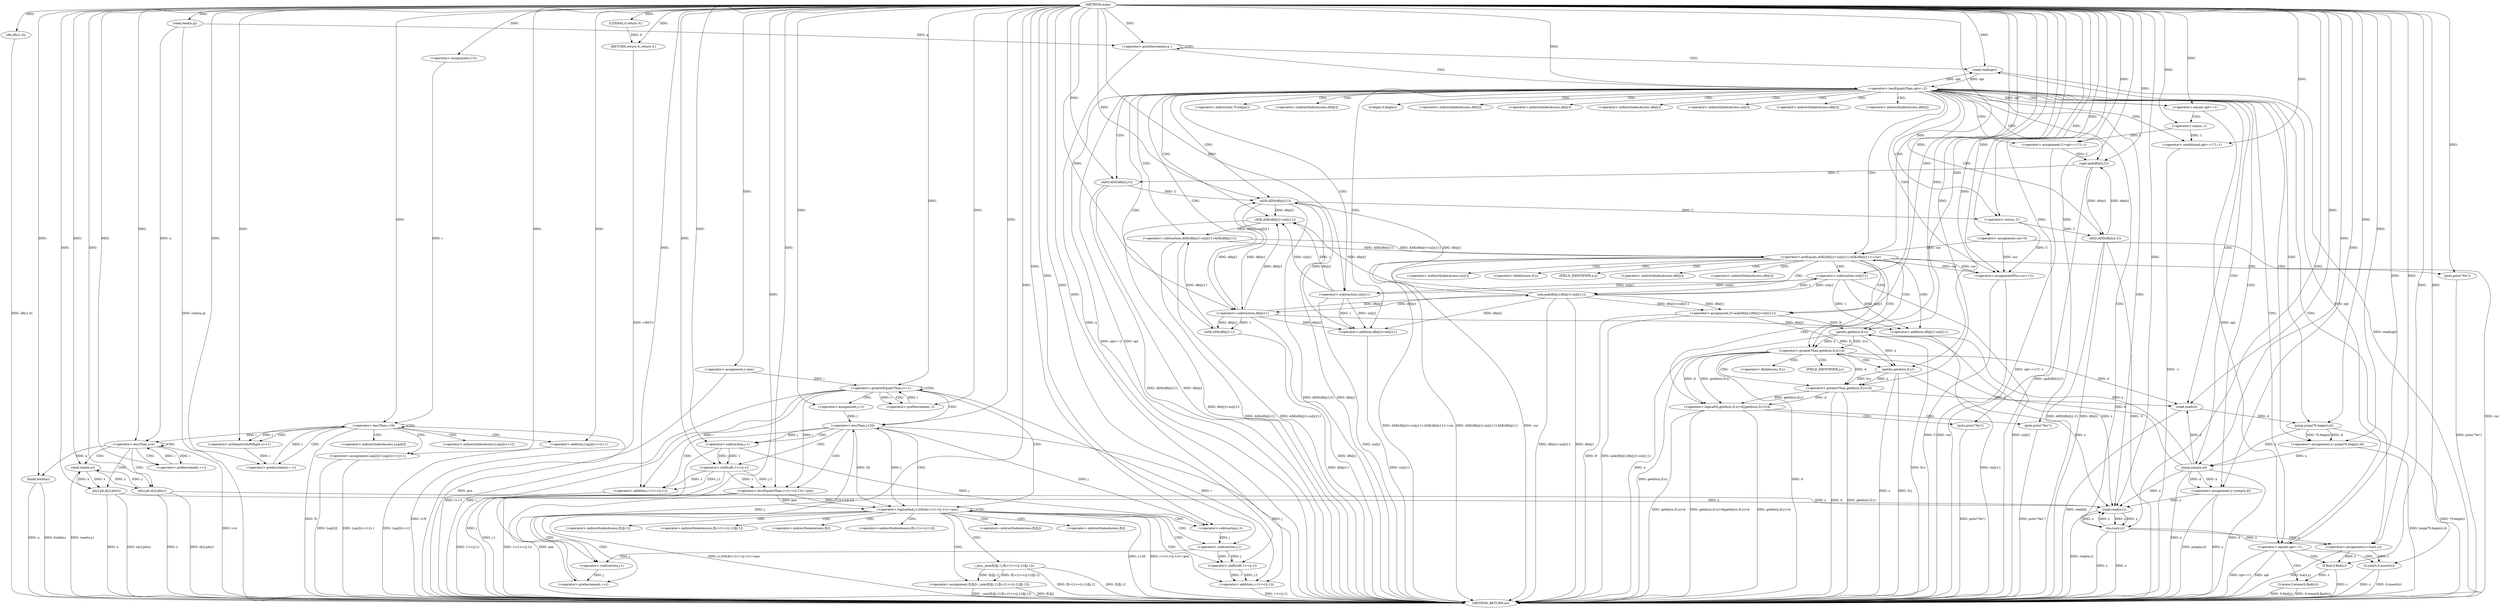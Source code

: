 digraph "main" {  
"1000667" [label = "(METHOD,main)" ]
"1000937" [label = "(METHOD_RETURN,int)" ]
"1000692" [label = "(read,read(n,q))" ]
"1000716" [label = "(dfs,dfs(1,0))" ]
"1000776" [label = "(build,build(n))" ]
"1000784" [label = "(<operator>.assignment,cur=0)" ]
"1000935" [label = "(RETURN,return 0;,return 0;)" ]
"1000671" [label = "(<operator>.assignment,i=2)" ]
"1000674" [label = "(<operator>.lessThan,i<N)" ]
"1000677" [label = "(<operator>.preIncrement,++i)" ]
"1000679" [label = "(<operator>.assignment,Log2[i]=Log2[i>>1]+1)" ]
"1000702" [label = "(<operator>.lessThan,i<n)" ]
"1000705" [label = "(<operator>.preIncrement,++i)" ]
"1000721" [label = "(<operator>.assignment,i=pos)" ]
"1000724" [label = "(<operator>.greaterEqualsThan,i>=1)" ]
"1000727" [label = "(<operator>.preDecrement,--i)" ]
"1000788" [label = "(<operator>.postDecrement,q--)" ]
"1000936" [label = "(LITERAL,0,return 0;)" ]
"1000708" [label = "(read,read(x,y))" ]
"1000731" [label = "(<operator>.assignment,j=1)" ]
"1000734" [label = "(<operator>.logicalAnd,j<20&&i+(1<<(j-1))<=pos)" ]
"1000747" [label = "(<operator>.preIncrement,++j)" ]
"1000749" [label = "(<operator>.assignment,f[i][j]=_min(f[i][j-1],f[i+(1<<(j-1))][j-1]))" ]
"1000791" [label = "(read,read(opt))" ]
"1000683" [label = "(<operator>.addition,Log2[i>>1]+1)" ]
"1000712" [label = "(e[x].pb,e[x].pb(y))" ]
"1000714" [label = "(e[y].pb,e[y].pb(x))" ]
"1000794" [label = "(<operator>.lessEqualsThan,opt<=2)" ]
"1000735" [label = "(<operator>.lessThan,j<20)" ]
"1000738" [label = "(<operator>.lessEqualsThan,i+(1<<(j-1))<=pos)" ]
"1000755" [label = "(_min,_min(f[i][j-1],f[i+(1<<(j-1))][j-1]))" ]
"1000799" [label = "(<operator>.assignment,C=opt==1?1:-1)" ]
"1000686" [label = "(<operator>.arithmeticShiftRight,i>>1)" ]
"1000739" [label = "(<operator>.addition,i+(1<<(j-1)))" ]
"1000809" [label = "(read,read(x,y))" ]
"1000812" [label = "(<operator>.assignment,z=lca(x,y))" ]
"1000818" [label = "(upd,upd(dfn[z],C))" ]
"1000846" [label = "(<operator>.equals,opt==1)" ]
"1000849" [label = "(S.insert,S.insert(z))" ]
"1000857" [label = "(read,read(d))" ]
"1000860" [label = "(<operator>.assignment,x=jump(*S.begin(),d))" ]
"1000867" [label = "(<operator>.assignment,y=jump(x,d))" ]
"1000897" [label = "(<operator>.assignment,D=ask(dfn[y],dfn[y]+siz[y]-1))" ]
"1000741" [label = "(<operator>.shiftLeft,1<<(j-1))" ]
"1000760" [label = "(<operator>.subtraction,j-1)" ]
"1000773" [label = "(<operator>.subtraction,j-1)" ]
"1000801" [label = "(<operator>.conditional,opt==1?1:-1)" ]
"1000824" [label = "(ADD,ADD(dfn[x],C))" ]
"1000852" [label = "(S.erase,S.erase(S.find(z)))" ]
"1000873" [label = "(<operator>.notEquals,ASK(dfn[y]+siz[y]-1)-ASK(dfn[y]-1)!=cur)" ]
"1000913" [label = "(<operator>.logicalOr,getdis(x,D.x)>d||getdis(x,D.y)>d)" ]
"1000743" [label = "(<operator>.subtraction,j-1)" ]
"1000766" [label = "(<operator>.addition,i+(1<<(j-1)))" ]
"1000802" [label = "(<operator>.equals,opt==1)" ]
"1000806" [label = "(<operator>.minus,-1)" ]
"1000814" [label = "(lca,lca(x,y))" ]
"1000830" [label = "(ADD,ADD(dfn[y],C))" ]
"1000862" [label = "(jump,jump(*S.begin(),d))" ]
"1000869" [label = "(jump,jump(x,d))" ]
"1000893" [label = "(puts,puts(\"No\"))" ]
"1000899" [label = "(ask,ask(dfn[y],dfn[y]+siz[y]-1))" ]
"1000929" [label = "(puts,puts(\"No\"))" ]
"1000933" [label = "(puts,puts(\"Yes\"))" ]
"1000768" [label = "(<operator>.shiftLeft,1<<(j-1))" ]
"1000836" [label = "(ADD,ADD(dfn[z],-C))" ]
"1000842" [label = "(<operator>.assignmentPlus,cur+=C)" ]
"1000853" [label = "(S.find,S.find(z))" ]
"1000874" [label = "(<operator>.subtraction,ASK(dfn[y]+siz[y]-1)-ASK(dfn[y]-1))" ]
"1000903" [label = "(<operator>.addition,dfn[y]+siz[y]-1)" ]
"1000914" [label = "(<operator>.greaterThan,getdis(x,D.x)>d)" ]
"1000921" [label = "(<operator>.greaterThan,getdis(x,D.y)>d)" ]
"1000770" [label = "(<operator>.subtraction,j-1)" ]
"1000875" [label = "(ASK,ASK(dfn[y]+siz[y]-1))" ]
"1000885" [label = "(ASK,ASK(dfn[y]-1))" ]
"1000907" [label = "(<operator>.subtraction,siz[y]-1)" ]
"1000915" [label = "(getdis,getdis(x,D.x))" ]
"1000922" [label = "(getdis,getdis(x,D.y))" ]
"1000840" [label = "(<operator>.minus,-C)" ]
"1000876" [label = "(<operator>.addition,dfn[y]+siz[y]-1)" ]
"1000886" [label = "(<operator>.subtraction,dfn[y]-1)" ]
"1000880" [label = "(<operator>.subtraction,siz[y]-1)" ]
"1000680" [label = "(<operator>.indirectIndexAccess,Log2[i])" ]
"1000684" [label = "(<operator>.indirectIndexAccess,Log2[i>>1])" ]
"1000750" [label = "(<operator>.indirectIndexAccess,f[i][j])" ]
"1000751" [label = "(<operator>.indirectIndexAccess,f[i])" ]
"1000756" [label = "(<operator>.indirectIndexAccess,f[i][j-1])" ]
"1000763" [label = "(<operator>.indirectIndexAccess,f[i+(1<<(j-1))][j-1])" ]
"1000757" [label = "(<operator>.indirectIndexAccess,f[i])" ]
"1000764" [label = "(<operator>.indirectIndexAccess,f[i+(1<<(j-1))])" ]
"1000819" [label = "(<operator>.indirectIndexAccess,dfn[z])" ]
"1000825" [label = "(<operator>.indirectIndexAccess,dfn[x])" ]
"1000863" [label = "(<operator>.indirection,*S.begin())" ]
"1000900" [label = "(<operator>.indirectIndexAccess,dfn[y])" ]
"1000831" [label = "(<operator>.indirectIndexAccess,dfn[y])" ]
"1000864" [label = "(S.begin,S.begin())" ]
"1000904" [label = "(<operator>.indirectIndexAccess,dfn[y])" ]
"1000837" [label = "(<operator>.indirectIndexAccess,dfn[z])" ]
"1000908" [label = "(<operator>.indirectIndexAccess,siz[y])" ]
"1000917" [label = "(<operator>.fieldAccess,D.x)" ]
"1000924" [label = "(<operator>.fieldAccess,D.y)" ]
"1000877" [label = "(<operator>.indirectIndexAccess,dfn[y])" ]
"1000887" [label = "(<operator>.indirectIndexAccess,dfn[y])" ]
"1000919" [label = "(FIELD_IDENTIFIER,x,x)" ]
"1000926" [label = "(FIELD_IDENTIFIER,y,y)" ]
"1000881" [label = "(<operator>.indirectIndexAccess,siz[y])" ]
  "1000935" -> "1000937"  [ label = "DDG: <RET>"] 
  "1000674" -> "1000937"  [ label = "DDG: i<N"] 
  "1000692" -> "1000937"  [ label = "DDG: read(n,q)"] 
  "1000702" -> "1000937"  [ label = "DDG: i<n"] 
  "1000716" -> "1000937"  [ label = "DDG: dfs(1,0)"] 
  "1000721" -> "1000937"  [ label = "DDG: pos"] 
  "1000724" -> "1000937"  [ label = "DDG: i"] 
  "1000724" -> "1000937"  [ label = "DDG: i>=1"] 
  "1000776" -> "1000937"  [ label = "DDG: n"] 
  "1000776" -> "1000937"  [ label = "DDG: build(n)"] 
  "1000784" -> "1000937"  [ label = "DDG: cur"] 
  "1000788" -> "1000937"  [ label = "DDG: q"] 
  "1000791" -> "1000937"  [ label = "DDG: read(opt)"] 
  "1000794" -> "1000937"  [ label = "DDG: opt"] 
  "1000794" -> "1000937"  [ label = "DDG: opt<=2"] 
  "1000857" -> "1000937"  [ label = "DDG: read(d)"] 
  "1000862" -> "1000937"  [ label = "DDG: *S.begin()"] 
  "1000860" -> "1000937"  [ label = "DDG: jump(*S.begin(),d)"] 
  "1000867" -> "1000937"  [ label = "DDG: y"] 
  "1000869" -> "1000937"  [ label = "DDG: x"] 
  "1000869" -> "1000937"  [ label = "DDG: d"] 
  "1000867" -> "1000937"  [ label = "DDG: jump(x,d)"] 
  "1000880" -> "1000937"  [ label = "DDG: siz[y]"] 
  "1000876" -> "1000937"  [ label = "DDG: siz[y]-1"] 
  "1000875" -> "1000937"  [ label = "DDG: dfn[y]+siz[y]-1"] 
  "1000874" -> "1000937"  [ label = "DDG: ASK(dfn[y]+siz[y]-1)"] 
  "1000886" -> "1000937"  [ label = "DDG: dfn[y]"] 
  "1000885" -> "1000937"  [ label = "DDG: dfn[y]-1"] 
  "1000874" -> "1000937"  [ label = "DDG: ASK(dfn[y]-1)"] 
  "1000873" -> "1000937"  [ label = "DDG: ASK(dfn[y]+siz[y]-1)-ASK(dfn[y]-1)"] 
  "1000873" -> "1000937"  [ label = "DDG: cur"] 
  "1000873" -> "1000937"  [ label = "DDG: ASK(dfn[y]+siz[y]-1)-ASK(dfn[y]-1)!=cur"] 
  "1000897" -> "1000937"  [ label = "DDG: D"] 
  "1000899" -> "1000937"  [ label = "DDG: dfn[y]"] 
  "1000907" -> "1000937"  [ label = "DDG: siz[y]"] 
  "1000903" -> "1000937"  [ label = "DDG: siz[y]-1"] 
  "1000899" -> "1000937"  [ label = "DDG: dfn[y]+siz[y]-1"] 
  "1000897" -> "1000937"  [ label = "DDG: ask(dfn[y],dfn[y]+siz[y]-1)"] 
  "1000915" -> "1000937"  [ label = "DDG: x"] 
  "1000915" -> "1000937"  [ label = "DDG: D.x"] 
  "1000914" -> "1000937"  [ label = "DDG: getdis(x,D.x)"] 
  "1000914" -> "1000937"  [ label = "DDG: d"] 
  "1000913" -> "1000937"  [ label = "DDG: getdis(x,D.x)>d"] 
  "1000922" -> "1000937"  [ label = "DDG: x"] 
  "1000922" -> "1000937"  [ label = "DDG: D.y"] 
  "1000921" -> "1000937"  [ label = "DDG: getdis(x,D.y)"] 
  "1000921" -> "1000937"  [ label = "DDG: d"] 
  "1000913" -> "1000937"  [ label = "DDG: getdis(x,D.y)>d"] 
  "1000913" -> "1000937"  [ label = "DDG: getdis(x,D.x)>d||getdis(x,D.y)>d"] 
  "1000933" -> "1000937"  [ label = "DDG: puts(\"Yes\")"] 
  "1000929" -> "1000937"  [ label = "DDG: puts(\"No\")"] 
  "1000893" -> "1000937"  [ label = "DDG: puts(\"No\")"] 
  "1000801" -> "1000937"  [ label = "DDG: -1"] 
  "1000799" -> "1000937"  [ label = "DDG: opt==1?1:-1"] 
  "1000809" -> "1000937"  [ label = "DDG: read(x,y)"] 
  "1000814" -> "1000937"  [ label = "DDG: x"] 
  "1000814" -> "1000937"  [ label = "DDG: y"] 
  "1000812" -> "1000937"  [ label = "DDG: lca(x,y)"] 
  "1000818" -> "1000937"  [ label = "DDG: upd(dfn[z],C)"] 
  "1000824" -> "1000937"  [ label = "DDG: dfn[x]"] 
  "1000824" -> "1000937"  [ label = "DDG: ADD(dfn[x],C)"] 
  "1000830" -> "1000937"  [ label = "DDG: dfn[y]"] 
  "1000830" -> "1000937"  [ label = "DDG: ADD(dfn[y],C)"] 
  "1000836" -> "1000937"  [ label = "DDG: dfn[z]"] 
  "1000836" -> "1000937"  [ label = "DDG: -C"] 
  "1000836" -> "1000937"  [ label = "DDG: ADD(dfn[z],-C)"] 
  "1000842" -> "1000937"  [ label = "DDG: cur"] 
  "1000842" -> "1000937"  [ label = "DDG: C"] 
  "1000846" -> "1000937"  [ label = "DDG: opt"] 
  "1000846" -> "1000937"  [ label = "DDG: opt==1"] 
  "1000853" -> "1000937"  [ label = "DDG: z"] 
  "1000852" -> "1000937"  [ label = "DDG: S.find(z)"] 
  "1000852" -> "1000937"  [ label = "DDG: S.erase(S.find(z))"] 
  "1000849" -> "1000937"  [ label = "DDG: z"] 
  "1000849" -> "1000937"  [ label = "DDG: S.insert(z)"] 
  "1000735" -> "1000937"  [ label = "DDG: j"] 
  "1000734" -> "1000937"  [ label = "DDG: j<20"] 
  "1000743" -> "1000937"  [ label = "DDG: j"] 
  "1000741" -> "1000937"  [ label = "DDG: j-1"] 
  "1000739" -> "1000937"  [ label = "DDG: 1<<(j-1)"] 
  "1000738" -> "1000937"  [ label = "DDG: i+(1<<(j-1))"] 
  "1000738" -> "1000937"  [ label = "DDG: pos"] 
  "1000734" -> "1000937"  [ label = "DDG: i+(1<<(j-1))<=pos"] 
  "1000734" -> "1000937"  [ label = "DDG: j<20&&i+(1<<(j-1))<=pos"] 
  "1000749" -> "1000937"  [ label = "DDG: f[i][j]"] 
  "1000755" -> "1000937"  [ label = "DDG: f[i][j-1]"] 
  "1000766" -> "1000937"  [ label = "DDG: 1<<(j-1)"] 
  "1000755" -> "1000937"  [ label = "DDG: f[i+(1<<(j-1))][j-1]"] 
  "1000749" -> "1000937"  [ label = "DDG: _min(f[i][j-1],f[i+(1<<(j-1))][j-1])"] 
  "1000708" -> "1000937"  [ label = "DDG: read(x,y)"] 
  "1000712" -> "1000937"  [ label = "DDG: y"] 
  "1000712" -> "1000937"  [ label = "DDG: e[x].pb(y)"] 
  "1000714" -> "1000937"  [ label = "DDG: x"] 
  "1000714" -> "1000937"  [ label = "DDG: e[y].pb(x)"] 
  "1000679" -> "1000937"  [ label = "DDG: Log2[i]"] 
  "1000683" -> "1000937"  [ label = "DDG: Log2[i>>1]"] 
  "1000679" -> "1000937"  [ label = "DDG: Log2[i>>1]+1"] 
  "1000674" -> "1000937"  [ label = "DDG: N"] 
  "1000667" -> "1000784"  [ label = "DDG: "] 
  "1000936" -> "1000935"  [ label = "DDG: 0"] 
  "1000667" -> "1000935"  [ label = "DDG: "] 
  "1000667" -> "1000671"  [ label = "DDG: "] 
  "1000667" -> "1000679"  [ label = "DDG: "] 
  "1000667" -> "1000692"  [ label = "DDG: "] 
  "1000667" -> "1000716"  [ label = "DDG: "] 
  "1000667" -> "1000721"  [ label = "DDG: "] 
  "1000702" -> "1000776"  [ label = "DDG: n"] 
  "1000667" -> "1000776"  [ label = "DDG: "] 
  "1000667" -> "1000936"  [ label = "DDG: "] 
  "1000671" -> "1000674"  [ label = "DDG: i"] 
  "1000677" -> "1000674"  [ label = "DDG: i"] 
  "1000667" -> "1000674"  [ label = "DDG: "] 
  "1000686" -> "1000677"  [ label = "DDG: i"] 
  "1000667" -> "1000677"  [ label = "DDG: "] 
  "1000674" -> "1000702"  [ label = "DDG: i"] 
  "1000705" -> "1000702"  [ label = "DDG: i"] 
  "1000667" -> "1000702"  [ label = "DDG: "] 
  "1000692" -> "1000702"  [ label = "DDG: n"] 
  "1000702" -> "1000705"  [ label = "DDG: i"] 
  "1000667" -> "1000705"  [ label = "DDG: "] 
  "1000721" -> "1000724"  [ label = "DDG: i"] 
  "1000727" -> "1000724"  [ label = "DDG: i"] 
  "1000667" -> "1000724"  [ label = "DDG: "] 
  "1000724" -> "1000727"  [ label = "DDG: i"] 
  "1000667" -> "1000727"  [ label = "DDG: "] 
  "1000667" -> "1000731"  [ label = "DDG: "] 
  "1000755" -> "1000749"  [ label = "DDG: f[i][j-1]"] 
  "1000755" -> "1000749"  [ label = "DDG: f[i+(1<<(j-1))][j-1]"] 
  "1000692" -> "1000788"  [ label = "DDG: q"] 
  "1000667" -> "1000788"  [ label = "DDG: "] 
  "1000667" -> "1000683"  [ label = "DDG: "] 
  "1000714" -> "1000708"  [ label = "DDG: x"] 
  "1000667" -> "1000708"  [ label = "DDG: "] 
  "1000712" -> "1000708"  [ label = "DDG: y"] 
  "1000735" -> "1000734"  [ label = "DDG: j"] 
  "1000735" -> "1000734"  [ label = "DDG: 20"] 
  "1000738" -> "1000734"  [ label = "DDG: pos"] 
  "1000738" -> "1000734"  [ label = "DDG: i+(1<<(j-1))"] 
  "1000773" -> "1000747"  [ label = "DDG: j"] 
  "1000667" -> "1000747"  [ label = "DDG: "] 
  "1000794" -> "1000791"  [ label = "DDG: opt"] 
  "1000846" -> "1000791"  [ label = "DDG: opt"] 
  "1000667" -> "1000791"  [ label = "DDG: "] 
  "1000708" -> "1000712"  [ label = "DDG: y"] 
  "1000667" -> "1000712"  [ label = "DDG: "] 
  "1000708" -> "1000714"  [ label = "DDG: x"] 
  "1000667" -> "1000714"  [ label = "DDG: "] 
  "1000731" -> "1000735"  [ label = "DDG: j"] 
  "1000747" -> "1000735"  [ label = "DDG: j"] 
  "1000667" -> "1000735"  [ label = "DDG: "] 
  "1000724" -> "1000738"  [ label = "DDG: i"] 
  "1000667" -> "1000738"  [ label = "DDG: "] 
  "1000741" -> "1000738"  [ label = "DDG: 1"] 
  "1000741" -> "1000738"  [ label = "DDG: j-1"] 
  "1000791" -> "1000794"  [ label = "DDG: opt"] 
  "1000667" -> "1000794"  [ label = "DDG: "] 
  "1000667" -> "1000799"  [ label = "DDG: "] 
  "1000806" -> "1000799"  [ label = "DDG: 1"] 
  "1000674" -> "1000686"  [ label = "DDG: i"] 
  "1000667" -> "1000686"  [ label = "DDG: "] 
  "1000724" -> "1000739"  [ label = "DDG: i"] 
  "1000667" -> "1000739"  [ label = "DDG: "] 
  "1000741" -> "1000739"  [ label = "DDG: 1"] 
  "1000741" -> "1000739"  [ label = "DDG: j-1"] 
  "1000814" -> "1000812"  [ label = "DDG: x"] 
  "1000814" -> "1000812"  [ label = "DDG: y"] 
  "1000862" -> "1000860"  [ label = "DDG: *S.begin()"] 
  "1000862" -> "1000860"  [ label = "DDG: d"] 
  "1000869" -> "1000867"  [ label = "DDG: d"] 
  "1000869" -> "1000867"  [ label = "DDG: x"] 
  "1000899" -> "1000897"  [ label = "DDG: dfn[y]+siz[y]-1"] 
  "1000899" -> "1000897"  [ label = "DDG: dfn[y]"] 
  "1000667" -> "1000741"  [ label = "DDG: "] 
  "1000743" -> "1000741"  [ label = "DDG: j"] 
  "1000743" -> "1000741"  [ label = "DDG: 1"] 
  "1000735" -> "1000760"  [ label = "DDG: j"] 
  "1000743" -> "1000760"  [ label = "DDG: j"] 
  "1000667" -> "1000760"  [ label = "DDG: "] 
  "1000770" -> "1000773"  [ label = "DDG: j"] 
  "1000667" -> "1000773"  [ label = "DDG: "] 
  "1000667" -> "1000801"  [ label = "DDG: "] 
  "1000806" -> "1000801"  [ label = "DDG: 1"] 
  "1000869" -> "1000809"  [ label = "DDG: x"] 
  "1000915" -> "1000809"  [ label = "DDG: x"] 
  "1000922" -> "1000809"  [ label = "DDG: x"] 
  "1000814" -> "1000809"  [ label = "DDG: x"] 
  "1000714" -> "1000809"  [ label = "DDG: x"] 
  "1000667" -> "1000809"  [ label = "DDG: "] 
  "1000867" -> "1000809"  [ label = "DDG: y"] 
  "1000814" -> "1000809"  [ label = "DDG: y"] 
  "1000712" -> "1000809"  [ label = "DDG: y"] 
  "1000667" -> "1000812"  [ label = "DDG: "] 
  "1000836" -> "1000818"  [ label = "DDG: dfn[z]"] 
  "1000799" -> "1000818"  [ label = "DDG: C"] 
  "1000667" -> "1000818"  [ label = "DDG: "] 
  "1000802" -> "1000846"  [ label = "DDG: opt"] 
  "1000667" -> "1000846"  [ label = "DDG: "] 
  "1000812" -> "1000849"  [ label = "DDG: z"] 
  "1000667" -> "1000849"  [ label = "DDG: "] 
  "1000869" -> "1000857"  [ label = "DDG: d"] 
  "1000914" -> "1000857"  [ label = "DDG: d"] 
  "1000921" -> "1000857"  [ label = "DDG: d"] 
  "1000667" -> "1000857"  [ label = "DDG: "] 
  "1000667" -> "1000860"  [ label = "DDG: "] 
  "1000667" -> "1000867"  [ label = "DDG: "] 
  "1000667" -> "1000897"  [ label = "DDG: "] 
  "1000735" -> "1000743"  [ label = "DDG: j"] 
  "1000667" -> "1000743"  [ label = "DDG: "] 
  "1000724" -> "1000766"  [ label = "DDG: i"] 
  "1000667" -> "1000766"  [ label = "DDG: "] 
  "1000768" -> "1000766"  [ label = "DDG: j-1"] 
  "1000768" -> "1000766"  [ label = "DDG: 1"] 
  "1000794" -> "1000802"  [ label = "DDG: opt"] 
  "1000667" -> "1000802"  [ label = "DDG: "] 
  "1000667" -> "1000806"  [ label = "DDG: "] 
  "1000809" -> "1000814"  [ label = "DDG: x"] 
  "1000667" -> "1000814"  [ label = "DDG: "] 
  "1000809" -> "1000814"  [ label = "DDG: y"] 
  "1000818" -> "1000824"  [ label = "DDG: C"] 
  "1000667" -> "1000824"  [ label = "DDG: "] 
  "1000853" -> "1000852"  [ label = "DDG: z"] 
  "1000857" -> "1000862"  [ label = "DDG: d"] 
  "1000667" -> "1000862"  [ label = "DDG: "] 
  "1000860" -> "1000869"  [ label = "DDG: x"] 
  "1000667" -> "1000869"  [ label = "DDG: "] 
  "1000862" -> "1000869"  [ label = "DDG: d"] 
  "1000874" -> "1000873"  [ label = "DDG: ASK(dfn[y]+siz[y]-1)"] 
  "1000874" -> "1000873"  [ label = "DDG: ASK(dfn[y]-1)"] 
  "1000784" -> "1000873"  [ label = "DDG: cur"] 
  "1000842" -> "1000873"  [ label = "DDG: cur"] 
  "1000667" -> "1000873"  [ label = "DDG: "] 
  "1000886" -> "1000899"  [ label = "DDG: dfn[y]"] 
  "1000907" -> "1000899"  [ label = "DDG: 1"] 
  "1000907" -> "1000899"  [ label = "DDG: siz[y]"] 
  "1000914" -> "1000913"  [ label = "DDG: d"] 
  "1000914" -> "1000913"  [ label = "DDG: getdis(x,D.x)"] 
  "1000921" -> "1000913"  [ label = "DDG: d"] 
  "1000921" -> "1000913"  [ label = "DDG: getdis(x,D.y)"] 
  "1000667" -> "1000768"  [ label = "DDG: "] 
  "1000770" -> "1000768"  [ label = "DDG: 1"] 
  "1000770" -> "1000768"  [ label = "DDG: j"] 
  "1000886" -> "1000830"  [ label = "DDG: dfn[y]"] 
  "1000899" -> "1000830"  [ label = "DDG: dfn[y]"] 
  "1000824" -> "1000830"  [ label = "DDG: C"] 
  "1000667" -> "1000830"  [ label = "DDG: "] 
  "1000840" -> "1000842"  [ label = "DDG: C"] 
  "1000667" -> "1000842"  [ label = "DDG: "] 
  "1000812" -> "1000853"  [ label = "DDG: z"] 
  "1000667" -> "1000853"  [ label = "DDG: "] 
  "1000875" -> "1000874"  [ label = "DDG: dfn[y]+siz[y]-1"] 
  "1000885" -> "1000874"  [ label = "DDG: dfn[y]-1"] 
  "1000667" -> "1000893"  [ label = "DDG: "] 
  "1000886" -> "1000903"  [ label = "DDG: dfn[y]"] 
  "1000907" -> "1000903"  [ label = "DDG: 1"] 
  "1000907" -> "1000903"  [ label = "DDG: siz[y]"] 
  "1000915" -> "1000914"  [ label = "DDG: D.x"] 
  "1000915" -> "1000914"  [ label = "DDG: x"] 
  "1000869" -> "1000914"  [ label = "DDG: d"] 
  "1000667" -> "1000914"  [ label = "DDG: "] 
  "1000922" -> "1000921"  [ label = "DDG: x"] 
  "1000922" -> "1000921"  [ label = "DDG: D.y"] 
  "1000914" -> "1000921"  [ label = "DDG: d"] 
  "1000667" -> "1000921"  [ label = "DDG: "] 
  "1000667" -> "1000929"  [ label = "DDG: "] 
  "1000667" -> "1000933"  [ label = "DDG: "] 
  "1000760" -> "1000770"  [ label = "DDG: j"] 
  "1000667" -> "1000770"  [ label = "DDG: "] 
  "1000818" -> "1000836"  [ label = "DDG: dfn[z]"] 
  "1000840" -> "1000836"  [ label = "DDG: C"] 
  "1000784" -> "1000842"  [ label = "DDG: cur"] 
  "1000873" -> "1000842"  [ label = "DDG: cur"] 
  "1000880" -> "1000875"  [ label = "DDG: 1"] 
  "1000880" -> "1000875"  [ label = "DDG: siz[y]"] 
  "1000886" -> "1000875"  [ label = "DDG: dfn[y]"] 
  "1000899" -> "1000875"  [ label = "DDG: dfn[y]"] 
  "1000830" -> "1000875"  [ label = "DDG: dfn[y]"] 
  "1000886" -> "1000885"  [ label = "DDG: 1"] 
  "1000886" -> "1000885"  [ label = "DDG: dfn[y]"] 
  "1000880" -> "1000907"  [ label = "DDG: siz[y]"] 
  "1000667" -> "1000907"  [ label = "DDG: "] 
  "1000869" -> "1000915"  [ label = "DDG: x"] 
  "1000667" -> "1000915"  [ label = "DDG: "] 
  "1000897" -> "1000915"  [ label = "DDG: D"] 
  "1000915" -> "1000922"  [ label = "DDG: x"] 
  "1000667" -> "1000922"  [ label = "DDG: "] 
  "1000897" -> "1000922"  [ label = "DDG: D"] 
  "1000830" -> "1000840"  [ label = "DDG: C"] 
  "1000667" -> "1000840"  [ label = "DDG: "] 
  "1000886" -> "1000876"  [ label = "DDG: dfn[y]"] 
  "1000899" -> "1000876"  [ label = "DDG: dfn[y]"] 
  "1000830" -> "1000876"  [ label = "DDG: dfn[y]"] 
  "1000880" -> "1000876"  [ label = "DDG: 1"] 
  "1000880" -> "1000876"  [ label = "DDG: siz[y]"] 
  "1000899" -> "1000886"  [ label = "DDG: dfn[y]"] 
  "1000830" -> "1000886"  [ label = "DDG: dfn[y]"] 
  "1000667" -> "1000886"  [ label = "DDG: "] 
  "1000907" -> "1000880"  [ label = "DDG: siz[y]"] 
  "1000667" -> "1000880"  [ label = "DDG: "] 
  "1000674" -> "1000686"  [ label = "CDG: "] 
  "1000674" -> "1000683"  [ label = "CDG: "] 
  "1000674" -> "1000679"  [ label = "CDG: "] 
  "1000674" -> "1000684"  [ label = "CDG: "] 
  "1000674" -> "1000674"  [ label = "CDG: "] 
  "1000674" -> "1000680"  [ label = "CDG: "] 
  "1000674" -> "1000677"  [ label = "CDG: "] 
  "1000702" -> "1000708"  [ label = "CDG: "] 
  "1000702" -> "1000712"  [ label = "CDG: "] 
  "1000702" -> "1000702"  [ label = "CDG: "] 
  "1000702" -> "1000705"  [ label = "CDG: "] 
  "1000702" -> "1000714"  [ label = "CDG: "] 
  "1000724" -> "1000731"  [ label = "CDG: "] 
  "1000724" -> "1000724"  [ label = "CDG: "] 
  "1000724" -> "1000727"  [ label = "CDG: "] 
  "1000724" -> "1000735"  [ label = "CDG: "] 
  "1000724" -> "1000734"  [ label = "CDG: "] 
  "1000788" -> "1000788"  [ label = "CDG: "] 
  "1000788" -> "1000794"  [ label = "CDG: "] 
  "1000788" -> "1000791"  [ label = "CDG: "] 
  "1000734" -> "1000770"  [ label = "CDG: "] 
  "1000734" -> "1000768"  [ label = "CDG: "] 
  "1000734" -> "1000757"  [ label = "CDG: "] 
  "1000734" -> "1000763"  [ label = "CDG: "] 
  "1000734" -> "1000764"  [ label = "CDG: "] 
  "1000734" -> "1000755"  [ label = "CDG: "] 
  "1000734" -> "1000749"  [ label = "CDG: "] 
  "1000734" -> "1000747"  [ label = "CDG: "] 
  "1000734" -> "1000760"  [ label = "CDG: "] 
  "1000734" -> "1000773"  [ label = "CDG: "] 
  "1000734" -> "1000751"  [ label = "CDG: "] 
  "1000734" -> "1000735"  [ label = "CDG: "] 
  "1000734" -> "1000734"  [ label = "CDG: "] 
  "1000734" -> "1000756"  [ label = "CDG: "] 
  "1000734" -> "1000750"  [ label = "CDG: "] 
  "1000734" -> "1000766"  [ label = "CDG: "] 
  "1000735" -> "1000738"  [ label = "CDG: "] 
  "1000735" -> "1000739"  [ label = "CDG: "] 
  "1000735" -> "1000743"  [ label = "CDG: "] 
  "1000735" -> "1000741"  [ label = "CDG: "] 
  "1000794" -> "1000799"  [ label = "CDG: "] 
  "1000794" -> "1000864"  [ label = "CDG: "] 
  "1000794" -> "1000840"  [ label = "CDG: "] 
  "1000794" -> "1000887"  [ label = "CDG: "] 
  "1000794" -> "1000874"  [ label = "CDG: "] 
  "1000794" -> "1000818"  [ label = "CDG: "] 
  "1000794" -> "1000812"  [ label = "CDG: "] 
  "1000794" -> "1000862"  [ label = "CDG: "] 
  "1000794" -> "1000867"  [ label = "CDG: "] 
  "1000794" -> "1000814"  [ label = "CDG: "] 
  "1000794" -> "1000836"  [ label = "CDG: "] 
  "1000794" -> "1000881"  [ label = "CDG: "] 
  "1000794" -> "1000831"  [ label = "CDG: "] 
  "1000794" -> "1000837"  [ label = "CDG: "] 
  "1000794" -> "1000863"  [ label = "CDG: "] 
  "1000794" -> "1000873"  [ label = "CDG: "] 
  "1000794" -> "1000857"  [ label = "CDG: "] 
  "1000794" -> "1000819"  [ label = "CDG: "] 
  "1000794" -> "1000802"  [ label = "CDG: "] 
  "1000794" -> "1000875"  [ label = "CDG: "] 
  "1000794" -> "1000842"  [ label = "CDG: "] 
  "1000794" -> "1000825"  [ label = "CDG: "] 
  "1000794" -> "1000876"  [ label = "CDG: "] 
  "1000794" -> "1000830"  [ label = "CDG: "] 
  "1000794" -> "1000877"  [ label = "CDG: "] 
  "1000794" -> "1000809"  [ label = "CDG: "] 
  "1000794" -> "1000869"  [ label = "CDG: "] 
  "1000794" -> "1000886"  [ label = "CDG: "] 
  "1000794" -> "1000880"  [ label = "CDG: "] 
  "1000794" -> "1000846"  [ label = "CDG: "] 
  "1000794" -> "1000885"  [ label = "CDG: "] 
  "1000794" -> "1000801"  [ label = "CDG: "] 
  "1000794" -> "1000824"  [ label = "CDG: "] 
  "1000794" -> "1000860"  [ label = "CDG: "] 
  "1000846" -> "1000852"  [ label = "CDG: "] 
  "1000846" -> "1000849"  [ label = "CDG: "] 
  "1000846" -> "1000853"  [ label = "CDG: "] 
  "1000802" -> "1000806"  [ label = "CDG: "] 
  "1000873" -> "1000917"  [ label = "CDG: "] 
  "1000873" -> "1000919"  [ label = "CDG: "] 
  "1000873" -> "1000900"  [ label = "CDG: "] 
  "1000873" -> "1000914"  [ label = "CDG: "] 
  "1000873" -> "1000908"  [ label = "CDG: "] 
  "1000873" -> "1000913"  [ label = "CDG: "] 
  "1000873" -> "1000899"  [ label = "CDG: "] 
  "1000873" -> "1000904"  [ label = "CDG: "] 
  "1000873" -> "1000893"  [ label = "CDG: "] 
  "1000873" -> "1000903"  [ label = "CDG: "] 
  "1000873" -> "1000897"  [ label = "CDG: "] 
  "1000873" -> "1000915"  [ label = "CDG: "] 
  "1000873" -> "1000907"  [ label = "CDG: "] 
  "1000913" -> "1000933"  [ label = "CDG: "] 
  "1000913" -> "1000929"  [ label = "CDG: "] 
  "1000914" -> "1000924"  [ label = "CDG: "] 
  "1000914" -> "1000921"  [ label = "CDG: "] 
  "1000914" -> "1000926"  [ label = "CDG: "] 
  "1000914" -> "1000922"  [ label = "CDG: "] 
}

